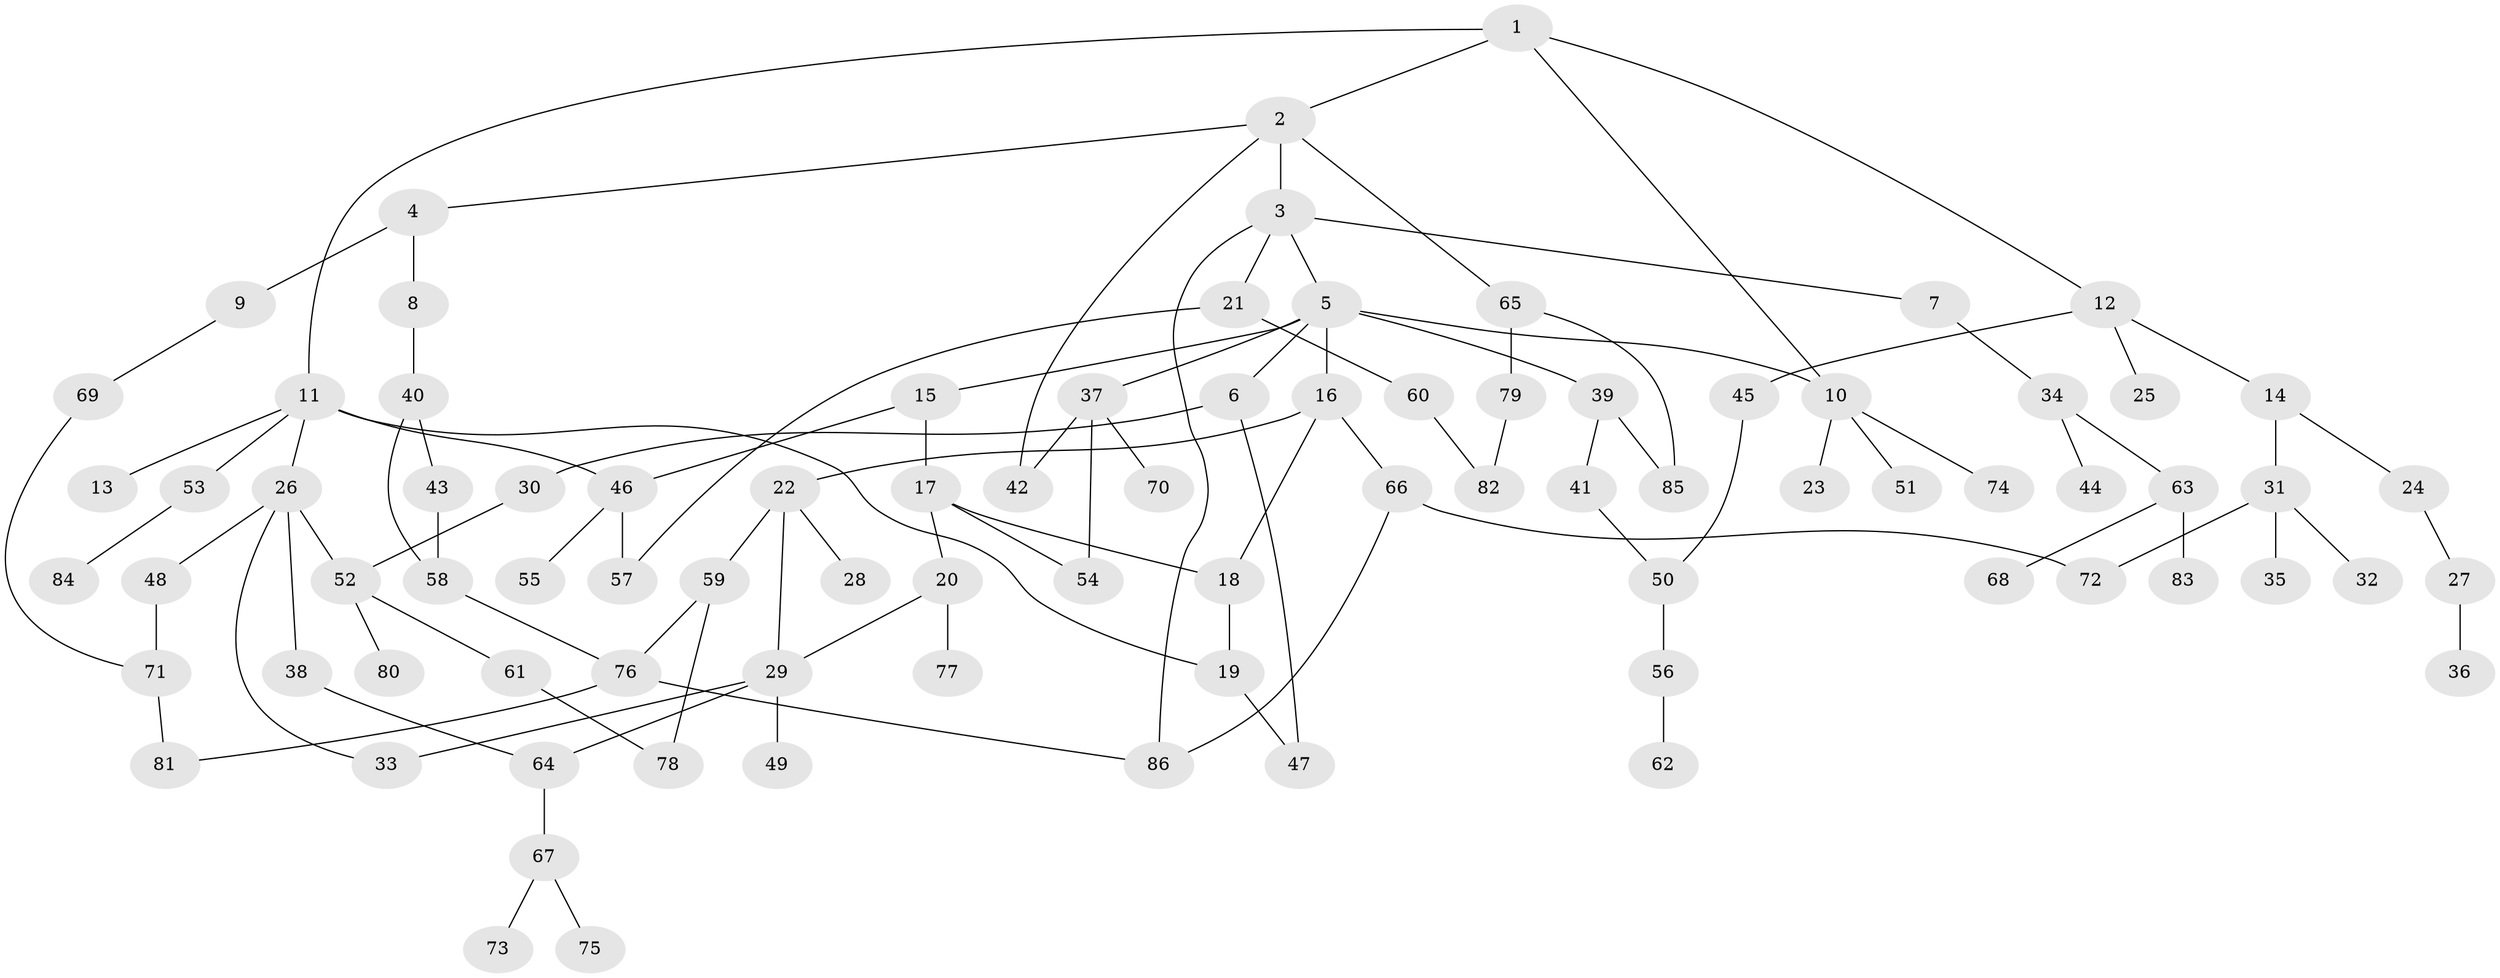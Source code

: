 // Generated by graph-tools (version 1.1) at 2025/34/03/09/25 02:34:22]
// undirected, 86 vertices, 108 edges
graph export_dot {
graph [start="1"]
  node [color=gray90,style=filled];
  1;
  2;
  3;
  4;
  5;
  6;
  7;
  8;
  9;
  10;
  11;
  12;
  13;
  14;
  15;
  16;
  17;
  18;
  19;
  20;
  21;
  22;
  23;
  24;
  25;
  26;
  27;
  28;
  29;
  30;
  31;
  32;
  33;
  34;
  35;
  36;
  37;
  38;
  39;
  40;
  41;
  42;
  43;
  44;
  45;
  46;
  47;
  48;
  49;
  50;
  51;
  52;
  53;
  54;
  55;
  56;
  57;
  58;
  59;
  60;
  61;
  62;
  63;
  64;
  65;
  66;
  67;
  68;
  69;
  70;
  71;
  72;
  73;
  74;
  75;
  76;
  77;
  78;
  79;
  80;
  81;
  82;
  83;
  84;
  85;
  86;
  1 -- 2;
  1 -- 11;
  1 -- 12;
  1 -- 10;
  2 -- 3;
  2 -- 4;
  2 -- 42;
  2 -- 65;
  3 -- 5;
  3 -- 7;
  3 -- 21;
  3 -- 86;
  4 -- 8;
  4 -- 9;
  5 -- 6;
  5 -- 10;
  5 -- 15;
  5 -- 16;
  5 -- 37;
  5 -- 39;
  6 -- 30;
  6 -- 47;
  7 -- 34;
  8 -- 40;
  9 -- 69;
  10 -- 23;
  10 -- 51;
  10 -- 74;
  11 -- 13;
  11 -- 19;
  11 -- 26;
  11 -- 46;
  11 -- 53;
  12 -- 14;
  12 -- 25;
  12 -- 45;
  14 -- 24;
  14 -- 31;
  15 -- 17;
  15 -- 46;
  16 -- 22;
  16 -- 66;
  16 -- 18;
  17 -- 18;
  17 -- 20;
  17 -- 54;
  18 -- 19;
  19 -- 47;
  20 -- 77;
  20 -- 29;
  21 -- 60;
  21 -- 57;
  22 -- 28;
  22 -- 29;
  22 -- 59;
  24 -- 27;
  26 -- 33;
  26 -- 38;
  26 -- 48;
  26 -- 52;
  27 -- 36;
  29 -- 49;
  29 -- 64;
  29 -- 33;
  30 -- 52;
  31 -- 32;
  31 -- 35;
  31 -- 72;
  34 -- 44;
  34 -- 63;
  37 -- 54;
  37 -- 70;
  37 -- 42;
  38 -- 64;
  39 -- 41;
  39 -- 85;
  40 -- 43;
  40 -- 58;
  41 -- 50;
  43 -- 58;
  45 -- 50;
  46 -- 55;
  46 -- 57;
  48 -- 71;
  50 -- 56;
  52 -- 61;
  52 -- 80;
  53 -- 84;
  56 -- 62;
  58 -- 76;
  59 -- 76;
  59 -- 78;
  60 -- 82;
  61 -- 78;
  63 -- 68;
  63 -- 83;
  64 -- 67;
  65 -- 79;
  65 -- 85;
  66 -- 72;
  66 -- 86;
  67 -- 73;
  67 -- 75;
  69 -- 71;
  71 -- 81;
  76 -- 81;
  76 -- 86;
  79 -- 82;
}
